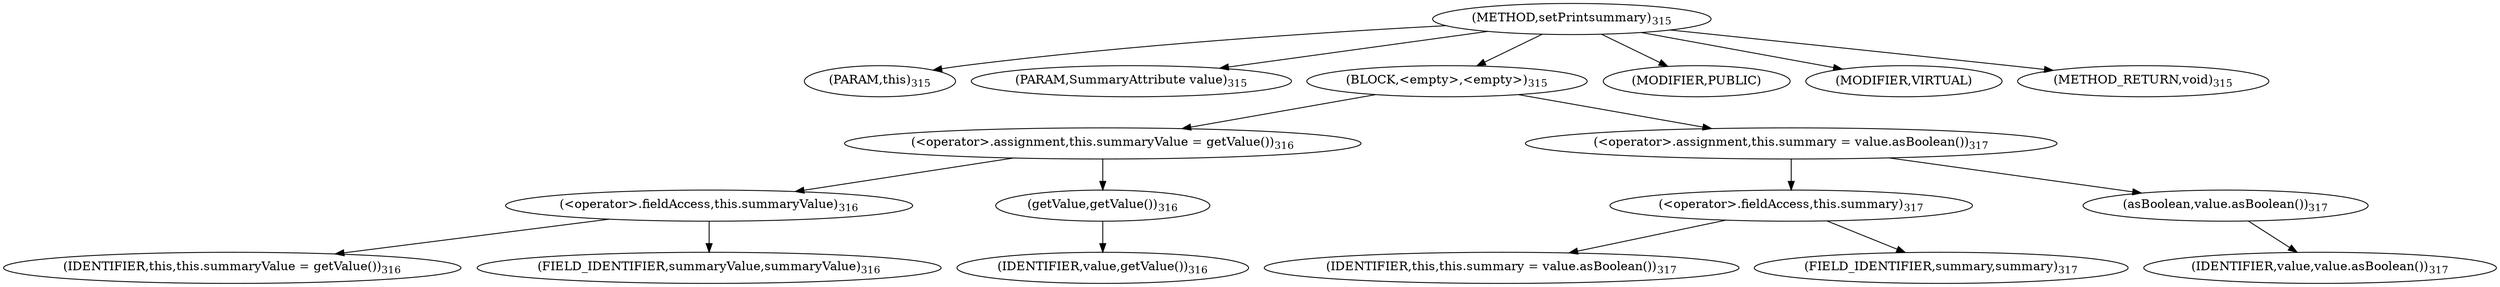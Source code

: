 digraph "setPrintsummary" {  
"480" [label = <(METHOD,setPrintsummary)<SUB>315</SUB>> ]
"481" [label = <(PARAM,this)<SUB>315</SUB>> ]
"482" [label = <(PARAM,SummaryAttribute value)<SUB>315</SUB>> ]
"483" [label = <(BLOCK,&lt;empty&gt;,&lt;empty&gt;)<SUB>315</SUB>> ]
"484" [label = <(&lt;operator&gt;.assignment,this.summaryValue = getValue())<SUB>316</SUB>> ]
"485" [label = <(&lt;operator&gt;.fieldAccess,this.summaryValue)<SUB>316</SUB>> ]
"486" [label = <(IDENTIFIER,this,this.summaryValue = getValue())<SUB>316</SUB>> ]
"487" [label = <(FIELD_IDENTIFIER,summaryValue,summaryValue)<SUB>316</SUB>> ]
"488" [label = <(getValue,getValue())<SUB>316</SUB>> ]
"489" [label = <(IDENTIFIER,value,getValue())<SUB>316</SUB>> ]
"490" [label = <(&lt;operator&gt;.assignment,this.summary = value.asBoolean())<SUB>317</SUB>> ]
"491" [label = <(&lt;operator&gt;.fieldAccess,this.summary)<SUB>317</SUB>> ]
"492" [label = <(IDENTIFIER,this,this.summary = value.asBoolean())<SUB>317</SUB>> ]
"493" [label = <(FIELD_IDENTIFIER,summary,summary)<SUB>317</SUB>> ]
"494" [label = <(asBoolean,value.asBoolean())<SUB>317</SUB>> ]
"495" [label = <(IDENTIFIER,value,value.asBoolean())<SUB>317</SUB>> ]
"496" [label = <(MODIFIER,PUBLIC)> ]
"497" [label = <(MODIFIER,VIRTUAL)> ]
"498" [label = <(METHOD_RETURN,void)<SUB>315</SUB>> ]
  "480" -> "481" 
  "480" -> "482" 
  "480" -> "483" 
  "480" -> "496" 
  "480" -> "497" 
  "480" -> "498" 
  "483" -> "484" 
  "483" -> "490" 
  "484" -> "485" 
  "484" -> "488" 
  "485" -> "486" 
  "485" -> "487" 
  "488" -> "489" 
  "490" -> "491" 
  "490" -> "494" 
  "491" -> "492" 
  "491" -> "493" 
  "494" -> "495" 
}
